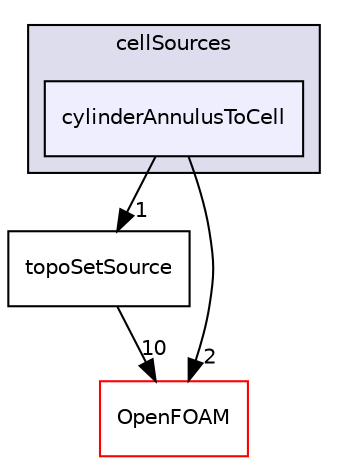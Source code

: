 digraph "src/meshTools/sets/cellSources/cylinderAnnulusToCell" {
  bgcolor=transparent;
  compound=true
  node [ fontsize="10", fontname="Helvetica"];
  edge [ labelfontsize="10", labelfontname="Helvetica"];
  subgraph clusterdir_fc621d78dcee889743a7b51abdefc9d7 {
    graph [ bgcolor="#ddddee", pencolor="black", label="cellSources" fontname="Helvetica", fontsize="10", URL="dir_fc621d78dcee889743a7b51abdefc9d7.html"]
  dir_499f6a2be7266aa18247f4fd90b8e59e [shape=box, label="cylinderAnnulusToCell", style="filled", fillcolor="#eeeeff", pencolor="black", URL="dir_499f6a2be7266aa18247f4fd90b8e59e.html"];
  }
  dir_ffdc7a49b4414cf981ba8f0aa91f3c24 [shape=box label="topoSetSource" URL="dir_ffdc7a49b4414cf981ba8f0aa91f3c24.html"];
  dir_c5473ff19b20e6ec4dfe5c310b3778a8 [shape=box label="OpenFOAM" color="red" URL="dir_c5473ff19b20e6ec4dfe5c310b3778a8.html"];
  dir_ffdc7a49b4414cf981ba8f0aa91f3c24->dir_c5473ff19b20e6ec4dfe5c310b3778a8 [headlabel="10", labeldistance=1.5 headhref="dir_001861_001892.html"];
  dir_499f6a2be7266aa18247f4fd90b8e59e->dir_ffdc7a49b4414cf981ba8f0aa91f3c24 [headlabel="1", labeldistance=1.5 headhref="dir_001813_001861.html"];
  dir_499f6a2be7266aa18247f4fd90b8e59e->dir_c5473ff19b20e6ec4dfe5c310b3778a8 [headlabel="2", labeldistance=1.5 headhref="dir_001813_001892.html"];
}

